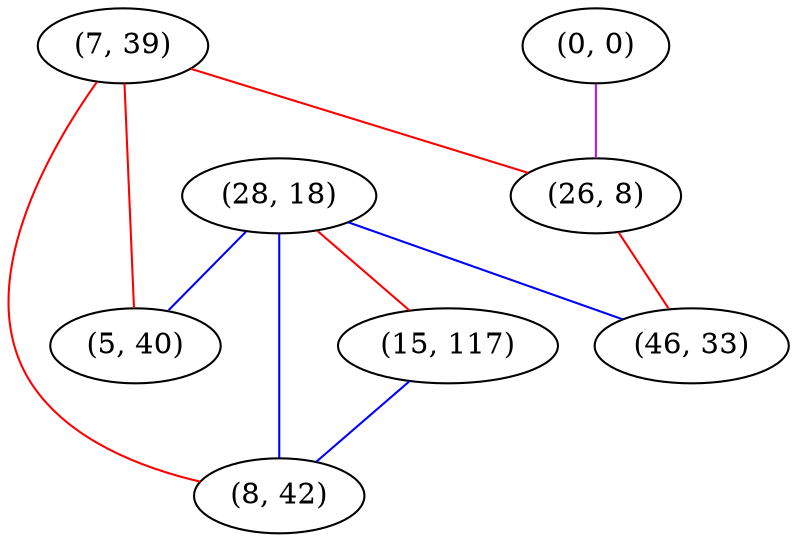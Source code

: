 graph "" {
"(28, 18)";
"(0, 0)";
"(15, 117)";
"(7, 39)";
"(8, 42)";
"(26, 8)";
"(46, 33)";
"(5, 40)";
"(28, 18)" -- "(46, 33)"  [color=blue, key=0, weight=3];
"(28, 18)" -- "(15, 117)"  [color=red, key=0, weight=1];
"(28, 18)" -- "(8, 42)"  [color=blue, key=0, weight=3];
"(28, 18)" -- "(5, 40)"  [color=blue, key=0, weight=3];
"(0, 0)" -- "(26, 8)"  [color=purple, key=0, weight=4];
"(15, 117)" -- "(8, 42)"  [color=blue, key=0, weight=3];
"(7, 39)" -- "(26, 8)"  [color=red, key=0, weight=1];
"(7, 39)" -- "(8, 42)"  [color=red, key=0, weight=1];
"(7, 39)" -- "(5, 40)"  [color=red, key=0, weight=1];
"(26, 8)" -- "(46, 33)"  [color=red, key=0, weight=1];
}

